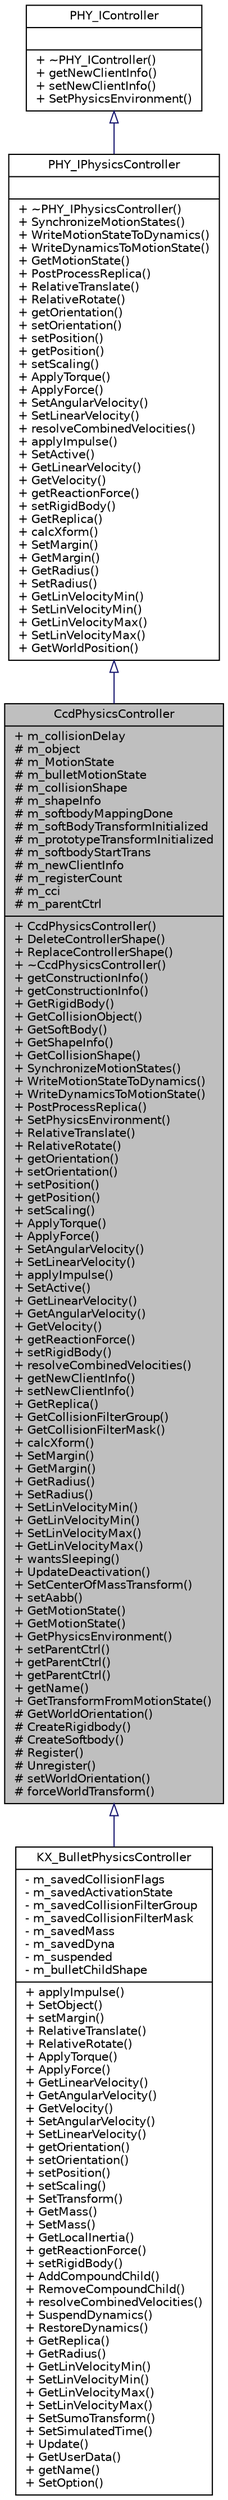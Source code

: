 digraph G
{
  edge [fontname="Helvetica",fontsize="10",labelfontname="Helvetica",labelfontsize="10"];
  node [fontname="Helvetica",fontsize="10",shape=record];
  Node1 [label="{CcdPhysicsController\n|+ m_collisionDelay\l# m_object\l# m_MotionState\l# m_bulletMotionState\l# m_collisionShape\l# m_shapeInfo\l# m_softbodyMappingDone\l# m_softBodyTransformInitialized\l# m_prototypeTransformInitialized\l# m_softbodyStartTrans\l# m_newClientInfo\l# m_registerCount\l# m_cci\l# m_parentCtrl\l|+ CcdPhysicsController()\l+ DeleteControllerShape()\l+ ReplaceControllerShape()\l+ ~CcdPhysicsController()\l+ getConstructionInfo()\l+ getConstructionInfo()\l+ GetRigidBody()\l+ GetCollisionObject()\l+ GetSoftBody()\l+ GetShapeInfo()\l+ GetCollisionShape()\l+ SynchronizeMotionStates()\l+ WriteMotionStateToDynamics()\l+ WriteDynamicsToMotionState()\l+ PostProcessReplica()\l+ SetPhysicsEnvironment()\l+ RelativeTranslate()\l+ RelativeRotate()\l+ getOrientation()\l+ setOrientation()\l+ setPosition()\l+ getPosition()\l+ setScaling()\l+ ApplyTorque()\l+ ApplyForce()\l+ SetAngularVelocity()\l+ SetLinearVelocity()\l+ applyImpulse()\l+ SetActive()\l+ GetLinearVelocity()\l+ GetAngularVelocity()\l+ GetVelocity()\l+ getReactionForce()\l+ setRigidBody()\l+ resolveCombinedVelocities()\l+ getNewClientInfo()\l+ setNewClientInfo()\l+ GetReplica()\l+ GetCollisionFilterGroup()\l+ GetCollisionFilterMask()\l+ calcXform()\l+ SetMargin()\l+ GetMargin()\l+ GetRadius()\l+ SetRadius()\l+ SetLinVelocityMin()\l+ GetLinVelocityMin()\l+ SetLinVelocityMax()\l+ GetLinVelocityMax()\l+ wantsSleeping()\l+ UpdateDeactivation()\l+ SetCenterOfMassTransform()\l+ setAabb()\l+ GetMotionState()\l+ GetMotionState()\l+ GetPhysicsEnvironment()\l+ setParentCtrl()\l+ getParentCtrl()\l+ getParentCtrl()\l+ getName()\l+ GetTransformFromMotionState()\l# GetWorldOrientation()\l# CreateRigidbody()\l# CreateSoftbody()\l# Register()\l# Unregister()\l# setWorldOrientation()\l# forceWorldTransform()\l}",height=0.2,width=0.4,color="black", fillcolor="grey75", style="filled" fontcolor="black"];
  Node2 -> Node1 [dir=back,color="midnightblue",fontsize="10",style="solid",arrowtail="empty",fontname="Helvetica"];
  Node2 [label="{PHY_IPhysicsController\n||+ ~PHY_IPhysicsController()\l+ SynchronizeMotionStates()\l+ WriteMotionStateToDynamics()\l+ WriteDynamicsToMotionState()\l+ GetMotionState()\l+ PostProcessReplica()\l+ RelativeTranslate()\l+ RelativeRotate()\l+ getOrientation()\l+ setOrientation()\l+ setPosition()\l+ getPosition()\l+ setScaling()\l+ ApplyTorque()\l+ ApplyForce()\l+ SetAngularVelocity()\l+ SetLinearVelocity()\l+ resolveCombinedVelocities()\l+ applyImpulse()\l+ SetActive()\l+ GetLinearVelocity()\l+ GetVelocity()\l+ getReactionForce()\l+ setRigidBody()\l+ GetReplica()\l+ calcXform()\l+ SetMargin()\l+ GetMargin()\l+ GetRadius()\l+ SetRadius()\l+ GetLinVelocityMin()\l+ SetLinVelocityMin()\l+ GetLinVelocityMax()\l+ SetLinVelocityMax()\l+ GetWorldPosition()\l}",height=0.2,width=0.4,color="black", fillcolor="white", style="filled",URL="$d7/ddb/classPHY__IPhysicsController.html"];
  Node3 -> Node2 [dir=back,color="midnightblue",fontsize="10",style="solid",arrowtail="empty",fontname="Helvetica"];
  Node3 [label="{PHY_IController\n||+ ~PHY_IController()\l+ getNewClientInfo()\l+ setNewClientInfo()\l+ SetPhysicsEnvironment()\l}",height=0.2,width=0.4,color="black", fillcolor="white", style="filled",URL="$d5/d92/classPHY__IController.html"];
  Node1 -> Node4 [dir=back,color="midnightblue",fontsize="10",style="solid",arrowtail="empty",fontname="Helvetica"];
  Node4 [label="{KX_BulletPhysicsController\n|- m_savedCollisionFlags\l- m_savedActivationState\l- m_savedCollisionFilterGroup\l- m_savedCollisionFilterMask\l- m_savedMass\l- m_savedDyna\l- m_suspended\l- m_bulletChildShape\l|+ applyImpulse()\l+ SetObject()\l+ setMargin()\l+ RelativeTranslate()\l+ RelativeRotate()\l+ ApplyTorque()\l+ ApplyForce()\l+ GetLinearVelocity()\l+ GetAngularVelocity()\l+ GetVelocity()\l+ SetAngularVelocity()\l+ SetLinearVelocity()\l+ getOrientation()\l+ setOrientation()\l+ setPosition()\l+ setScaling()\l+ SetTransform()\l+ GetMass()\l+ SetMass()\l+ GetLocalInertia()\l+ getReactionForce()\l+ setRigidBody()\l+ AddCompoundChild()\l+ RemoveCompoundChild()\l+ resolveCombinedVelocities()\l+ SuspendDynamics()\l+ RestoreDynamics()\l+ GetReplica()\l+ GetRadius()\l+ GetLinVelocityMin()\l+ SetLinVelocityMin()\l+ GetLinVelocityMax()\l+ SetLinVelocityMax()\l+ SetSumoTransform()\l+ SetSimulatedTime()\l+ Update()\l+ GetUserData()\l+ getName()\l+ SetOption()\l}",height=0.2,width=0.4,color="black", fillcolor="white", style="filled",URL="$d0/d48/classKX__BulletPhysicsController.html"];
}
